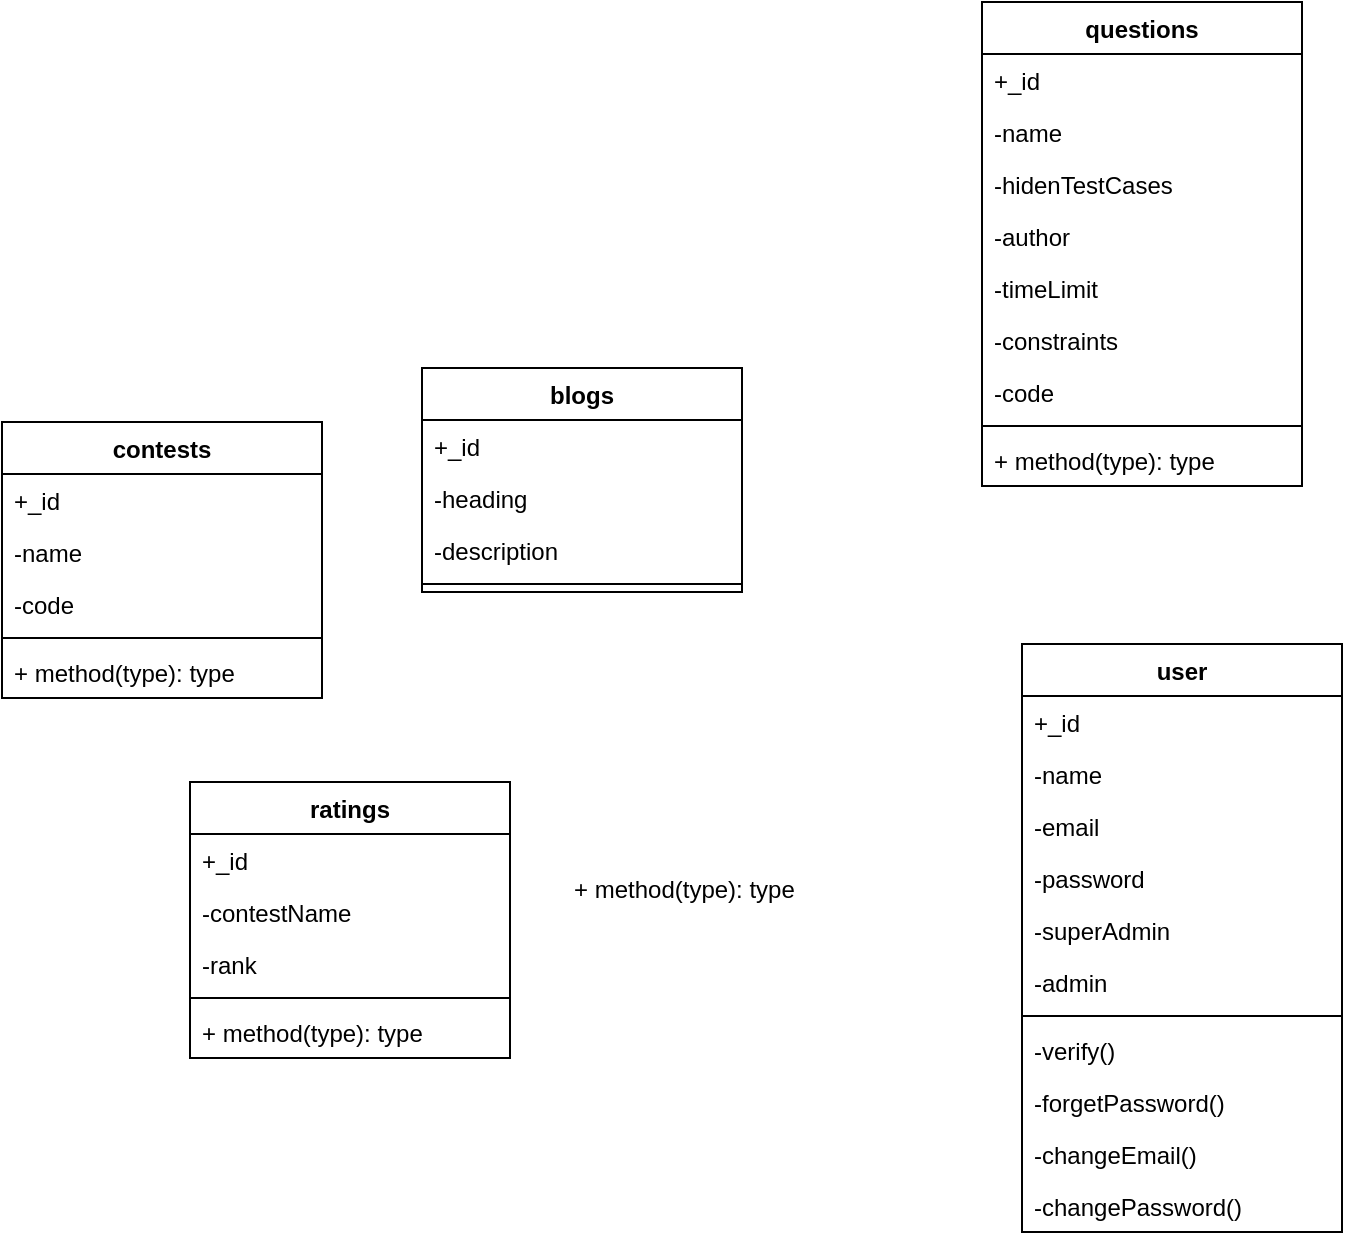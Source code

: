 <mxfile version="15.8.6" type="github"><diagram id="C5RBs43oDa-KdzZeNtuy" name="Page-1"><mxGraphModel dx="1736" dy="964" grid="1" gridSize="10" guides="1" tooltips="1" connect="1" arrows="1" fold="1" page="1" pageScale="1" pageWidth="827" pageHeight="1169" math="0" shadow="0"><root><mxCell id="WIyWlLk6GJQsqaUBKTNV-0"/><mxCell id="WIyWlLk6GJQsqaUBKTNV-1" parent="WIyWlLk6GJQsqaUBKTNV-0"/><mxCell id="bbhxy0CGrME2gn2JH6fB-3" value="user" style="swimlane;fontStyle=1;align=center;verticalAlign=top;childLayout=stackLayout;horizontal=1;startSize=26;horizontalStack=0;resizeParent=1;resizeParentMax=0;resizeLast=0;collapsible=1;marginBottom=0;" vertex="1" parent="WIyWlLk6GJQsqaUBKTNV-1"><mxGeometry x="670" y="411.002" width="160" height="294" as="geometry"/></mxCell><mxCell id="bbhxy0CGrME2gn2JH6fB-4" value="+_id" style="text;strokeColor=none;fillColor=none;align=left;verticalAlign=top;spacingLeft=4;spacingRight=4;overflow=hidden;rotatable=0;points=[[0,0.5],[1,0.5]];portConstraint=eastwest;" vertex="1" parent="bbhxy0CGrME2gn2JH6fB-3"><mxGeometry y="26" width="160" height="26" as="geometry"/></mxCell><mxCell id="bbhxy0CGrME2gn2JH6fB-12" value="-name" style="text;strokeColor=none;fillColor=none;align=left;verticalAlign=top;spacingLeft=4;spacingRight=4;overflow=hidden;rotatable=0;points=[[0,0.5],[1,0.5]];portConstraint=eastwest;" vertex="1" parent="bbhxy0CGrME2gn2JH6fB-3"><mxGeometry y="52" width="160" height="26" as="geometry"/></mxCell><mxCell id="bbhxy0CGrME2gn2JH6fB-24" value="-email" style="text;strokeColor=none;fillColor=none;align=left;verticalAlign=top;spacingLeft=4;spacingRight=4;overflow=hidden;rotatable=0;points=[[0,0.5],[1,0.5]];portConstraint=eastwest;" vertex="1" parent="bbhxy0CGrME2gn2JH6fB-3"><mxGeometry y="78" width="160" height="26" as="geometry"/></mxCell><mxCell id="bbhxy0CGrME2gn2JH6fB-13" value="-password" style="text;strokeColor=none;fillColor=none;align=left;verticalAlign=top;spacingLeft=4;spacingRight=4;overflow=hidden;rotatable=0;points=[[0,0.5],[1,0.5]];portConstraint=eastwest;" vertex="1" parent="bbhxy0CGrME2gn2JH6fB-3"><mxGeometry y="104" width="160" height="26" as="geometry"/></mxCell><mxCell id="bbhxy0CGrME2gn2JH6fB-14" value="-superAdmin" style="text;strokeColor=none;fillColor=none;align=left;verticalAlign=top;spacingLeft=4;spacingRight=4;overflow=hidden;rotatable=0;points=[[0,0.5],[1,0.5]];portConstraint=eastwest;" vertex="1" parent="bbhxy0CGrME2gn2JH6fB-3"><mxGeometry y="130" width="160" height="26" as="geometry"/></mxCell><mxCell id="bbhxy0CGrME2gn2JH6fB-15" value="-admin" style="text;strokeColor=none;fillColor=none;align=left;verticalAlign=top;spacingLeft=4;spacingRight=4;overflow=hidden;rotatable=0;points=[[0,0.5],[1,0.5]];portConstraint=eastwest;" vertex="1" parent="bbhxy0CGrME2gn2JH6fB-3"><mxGeometry y="156" width="160" height="26" as="geometry"/></mxCell><mxCell id="bbhxy0CGrME2gn2JH6fB-5" value="" style="line;strokeWidth=1;fillColor=none;align=left;verticalAlign=middle;spacingTop=-1;spacingLeft=3;spacingRight=3;rotatable=0;labelPosition=right;points=[];portConstraint=eastwest;" vertex="1" parent="bbhxy0CGrME2gn2JH6fB-3"><mxGeometry y="182" width="160" height="8" as="geometry"/></mxCell><mxCell id="bbhxy0CGrME2gn2JH6fB-16" value="-verify()" style="text;strokeColor=none;fillColor=none;align=left;verticalAlign=top;spacingLeft=4;spacingRight=4;overflow=hidden;rotatable=0;points=[[0,0.5],[1,0.5]];portConstraint=eastwest;" vertex="1" parent="bbhxy0CGrME2gn2JH6fB-3"><mxGeometry y="190" width="160" height="26" as="geometry"/></mxCell><mxCell id="bbhxy0CGrME2gn2JH6fB-19" value="-forgetPassword()" style="text;strokeColor=none;fillColor=none;align=left;verticalAlign=top;spacingLeft=4;spacingRight=4;overflow=hidden;rotatable=0;points=[[0,0.5],[1,0.5]];portConstraint=eastwest;" vertex="1" parent="bbhxy0CGrME2gn2JH6fB-3"><mxGeometry y="216" width="160" height="26" as="geometry"/></mxCell><mxCell id="bbhxy0CGrME2gn2JH6fB-18" value="-changeEmail()" style="text;strokeColor=none;fillColor=none;align=left;verticalAlign=top;spacingLeft=4;spacingRight=4;overflow=hidden;rotatable=0;points=[[0,0.5],[1,0.5]];portConstraint=eastwest;" vertex="1" parent="bbhxy0CGrME2gn2JH6fB-3"><mxGeometry y="242" width="160" height="26" as="geometry"/></mxCell><mxCell id="bbhxy0CGrME2gn2JH6fB-17" value="-changePassword()" style="text;strokeColor=none;fillColor=none;align=left;verticalAlign=top;spacingLeft=4;spacingRight=4;overflow=hidden;rotatable=0;points=[[0,0.5],[1,0.5]];portConstraint=eastwest;" vertex="1" parent="bbhxy0CGrME2gn2JH6fB-3"><mxGeometry y="268" width="160" height="26" as="geometry"/></mxCell><mxCell id="bbhxy0CGrME2gn2JH6fB-20" value="contests" style="swimlane;fontStyle=1;align=center;verticalAlign=top;childLayout=stackLayout;horizontal=1;startSize=26;horizontalStack=0;resizeParent=1;resizeParentMax=0;resizeLast=0;collapsible=1;marginBottom=0;" vertex="1" parent="WIyWlLk6GJQsqaUBKTNV-1"><mxGeometry x="160" y="300" width="160" height="138" as="geometry"/></mxCell><mxCell id="bbhxy0CGrME2gn2JH6fB-25" value="+_id" style="text;strokeColor=none;fillColor=none;align=left;verticalAlign=top;spacingLeft=4;spacingRight=4;overflow=hidden;rotatable=0;points=[[0,0.5],[1,0.5]];portConstraint=eastwest;" vertex="1" parent="bbhxy0CGrME2gn2JH6fB-20"><mxGeometry y="26" width="160" height="26" as="geometry"/></mxCell><mxCell id="bbhxy0CGrME2gn2JH6fB-26" value="-name" style="text;strokeColor=none;fillColor=none;align=left;verticalAlign=top;spacingLeft=4;spacingRight=4;overflow=hidden;rotatable=0;points=[[0,0.5],[1,0.5]];portConstraint=eastwest;" vertex="1" parent="bbhxy0CGrME2gn2JH6fB-20"><mxGeometry y="52" width="160" height="26" as="geometry"/></mxCell><mxCell id="bbhxy0CGrME2gn2JH6fB-27" value="-code" style="text;strokeColor=none;fillColor=none;align=left;verticalAlign=top;spacingLeft=4;spacingRight=4;overflow=hidden;rotatable=0;points=[[0,0.5],[1,0.5]];portConstraint=eastwest;" vertex="1" parent="bbhxy0CGrME2gn2JH6fB-20"><mxGeometry y="78" width="160" height="26" as="geometry"/></mxCell><mxCell id="bbhxy0CGrME2gn2JH6fB-22" value="" style="line;strokeWidth=1;fillColor=none;align=left;verticalAlign=middle;spacingTop=-1;spacingLeft=3;spacingRight=3;rotatable=0;labelPosition=right;points=[];portConstraint=eastwest;" vertex="1" parent="bbhxy0CGrME2gn2JH6fB-20"><mxGeometry y="104" width="160" height="8" as="geometry"/></mxCell><mxCell id="bbhxy0CGrME2gn2JH6fB-23" value="+ method(type): type" style="text;strokeColor=none;fillColor=none;align=left;verticalAlign=top;spacingLeft=4;spacingRight=4;overflow=hidden;rotatable=0;points=[[0,0.5],[1,0.5]];portConstraint=eastwest;" vertex="1" parent="bbhxy0CGrME2gn2JH6fB-20"><mxGeometry y="112" width="160" height="26" as="geometry"/></mxCell><mxCell id="bbhxy0CGrME2gn2JH6fB-28" value="blogs" style="swimlane;fontStyle=1;align=center;verticalAlign=top;childLayout=stackLayout;horizontal=1;startSize=26;horizontalStack=0;resizeParent=1;resizeParentMax=0;resizeLast=0;collapsible=1;marginBottom=0;" vertex="1" parent="WIyWlLk6GJQsqaUBKTNV-1"><mxGeometry x="370" y="273" width="160" height="112" as="geometry"/></mxCell><mxCell id="bbhxy0CGrME2gn2JH6fB-29" value="+_id" style="text;strokeColor=none;fillColor=none;align=left;verticalAlign=top;spacingLeft=4;spacingRight=4;overflow=hidden;rotatable=0;points=[[0,0.5],[1,0.5]];portConstraint=eastwest;" vertex="1" parent="bbhxy0CGrME2gn2JH6fB-28"><mxGeometry y="26" width="160" height="26" as="geometry"/></mxCell><mxCell id="bbhxy0CGrME2gn2JH6fB-30" value="-heading" style="text;strokeColor=none;fillColor=none;align=left;verticalAlign=top;spacingLeft=4;spacingRight=4;overflow=hidden;rotatable=0;points=[[0,0.5],[1,0.5]];portConstraint=eastwest;" vertex="1" parent="bbhxy0CGrME2gn2JH6fB-28"><mxGeometry y="52" width="160" height="26" as="geometry"/></mxCell><mxCell id="bbhxy0CGrME2gn2JH6fB-31" value="-description" style="text;strokeColor=none;fillColor=none;align=left;verticalAlign=top;spacingLeft=4;spacingRight=4;overflow=hidden;rotatable=0;points=[[0,0.5],[1,0.5]];portConstraint=eastwest;" vertex="1" parent="bbhxy0CGrME2gn2JH6fB-28"><mxGeometry y="78" width="160" height="26" as="geometry"/></mxCell><mxCell id="bbhxy0CGrME2gn2JH6fB-32" value="" style="line;strokeWidth=1;fillColor=none;align=left;verticalAlign=middle;spacingTop=-1;spacingLeft=3;spacingRight=3;rotatable=0;labelPosition=right;points=[];portConstraint=eastwest;" vertex="1" parent="bbhxy0CGrME2gn2JH6fB-28"><mxGeometry y="104" width="160" height="8" as="geometry"/></mxCell><mxCell id="bbhxy0CGrME2gn2JH6fB-34" value="ratings" style="swimlane;fontStyle=1;align=center;verticalAlign=top;childLayout=stackLayout;horizontal=1;startSize=26;horizontalStack=0;resizeParent=1;resizeParentMax=0;resizeLast=0;collapsible=1;marginBottom=0;" vertex="1" parent="WIyWlLk6GJQsqaUBKTNV-1"><mxGeometry x="254" y="480" width="160" height="138" as="geometry"/></mxCell><mxCell id="bbhxy0CGrME2gn2JH6fB-35" value="+_id" style="text;strokeColor=none;fillColor=none;align=left;verticalAlign=top;spacingLeft=4;spacingRight=4;overflow=hidden;rotatable=0;points=[[0,0.5],[1,0.5]];portConstraint=eastwest;" vertex="1" parent="bbhxy0CGrME2gn2JH6fB-34"><mxGeometry y="26" width="160" height="26" as="geometry"/></mxCell><mxCell id="bbhxy0CGrME2gn2JH6fB-36" value="-contestName" style="text;strokeColor=none;fillColor=none;align=left;verticalAlign=top;spacingLeft=4;spacingRight=4;overflow=hidden;rotatable=0;points=[[0,0.5],[1,0.5]];portConstraint=eastwest;" vertex="1" parent="bbhxy0CGrME2gn2JH6fB-34"><mxGeometry y="52" width="160" height="26" as="geometry"/></mxCell><mxCell id="bbhxy0CGrME2gn2JH6fB-37" value="-rank" style="text;strokeColor=none;fillColor=none;align=left;verticalAlign=top;spacingLeft=4;spacingRight=4;overflow=hidden;rotatable=0;points=[[0,0.5],[1,0.5]];portConstraint=eastwest;" vertex="1" parent="bbhxy0CGrME2gn2JH6fB-34"><mxGeometry y="78" width="160" height="26" as="geometry"/></mxCell><mxCell id="bbhxy0CGrME2gn2JH6fB-38" value="" style="line;strokeWidth=1;fillColor=none;align=left;verticalAlign=middle;spacingTop=-1;spacingLeft=3;spacingRight=3;rotatable=0;labelPosition=right;points=[];portConstraint=eastwest;" vertex="1" parent="bbhxy0CGrME2gn2JH6fB-34"><mxGeometry y="104" width="160" height="8" as="geometry"/></mxCell><mxCell id="bbhxy0CGrME2gn2JH6fB-39" value="+ method(type): type" style="text;strokeColor=none;fillColor=none;align=left;verticalAlign=top;spacingLeft=4;spacingRight=4;overflow=hidden;rotatable=0;points=[[0,0.5],[1,0.5]];portConstraint=eastwest;" vertex="1" parent="bbhxy0CGrME2gn2JH6fB-34"><mxGeometry y="112" width="160" height="26" as="geometry"/></mxCell><mxCell id="bbhxy0CGrME2gn2JH6fB-40" value="questions" style="swimlane;fontStyle=1;align=center;verticalAlign=top;childLayout=stackLayout;horizontal=1;startSize=26;horizontalStack=0;resizeParent=1;resizeParentMax=0;resizeLast=0;collapsible=1;marginBottom=0;" vertex="1" parent="WIyWlLk6GJQsqaUBKTNV-1"><mxGeometry x="650" y="90" width="160" height="242" as="geometry"/></mxCell><mxCell id="bbhxy0CGrME2gn2JH6fB-44" value="+_id" style="text;strokeColor=none;fillColor=none;align=left;verticalAlign=top;spacingLeft=4;spacingRight=4;overflow=hidden;rotatable=0;points=[[0,0.5],[1,0.5]];portConstraint=eastwest;" vertex="1" parent="bbhxy0CGrME2gn2JH6fB-40"><mxGeometry y="26" width="160" height="26" as="geometry"/></mxCell><mxCell id="bbhxy0CGrME2gn2JH6fB-45" value="-name" style="text;strokeColor=none;fillColor=none;align=left;verticalAlign=top;spacingLeft=4;spacingRight=4;overflow=hidden;rotatable=0;points=[[0,0.5],[1,0.5]];portConstraint=eastwest;" vertex="1" parent="bbhxy0CGrME2gn2JH6fB-40"><mxGeometry y="52" width="160" height="26" as="geometry"/></mxCell><mxCell id="bbhxy0CGrME2gn2JH6fB-50" value="-hidenTestCases" style="text;strokeColor=none;fillColor=none;align=left;verticalAlign=top;spacingLeft=4;spacingRight=4;overflow=hidden;rotatable=0;points=[[0,0.5],[1,0.5]];portConstraint=eastwest;" vertex="1" parent="bbhxy0CGrME2gn2JH6fB-40"><mxGeometry y="78" width="160" height="26" as="geometry"/></mxCell><mxCell id="bbhxy0CGrME2gn2JH6fB-49" value="-author" style="text;strokeColor=none;fillColor=none;align=left;verticalAlign=top;spacingLeft=4;spacingRight=4;overflow=hidden;rotatable=0;points=[[0,0.5],[1,0.5]];portConstraint=eastwest;" vertex="1" parent="bbhxy0CGrME2gn2JH6fB-40"><mxGeometry y="104" width="160" height="26" as="geometry"/></mxCell><mxCell id="bbhxy0CGrME2gn2JH6fB-48" value="-timeLimit" style="text;strokeColor=none;fillColor=none;align=left;verticalAlign=top;spacingLeft=4;spacingRight=4;overflow=hidden;rotatable=0;points=[[0,0.5],[1,0.5]];portConstraint=eastwest;" vertex="1" parent="bbhxy0CGrME2gn2JH6fB-40"><mxGeometry y="130" width="160" height="26" as="geometry"/></mxCell><mxCell id="bbhxy0CGrME2gn2JH6fB-47" value="-constraints" style="text;strokeColor=none;fillColor=none;align=left;verticalAlign=top;spacingLeft=4;spacingRight=4;overflow=hidden;rotatable=0;points=[[0,0.5],[1,0.5]];portConstraint=eastwest;" vertex="1" parent="bbhxy0CGrME2gn2JH6fB-40"><mxGeometry y="156" width="160" height="26" as="geometry"/></mxCell><mxCell id="bbhxy0CGrME2gn2JH6fB-46" value="-code" style="text;strokeColor=none;fillColor=none;align=left;verticalAlign=top;spacingLeft=4;spacingRight=4;overflow=hidden;rotatable=0;points=[[0,0.5],[1,0.5]];portConstraint=eastwest;" vertex="1" parent="bbhxy0CGrME2gn2JH6fB-40"><mxGeometry y="182" width="160" height="26" as="geometry"/></mxCell><mxCell id="bbhxy0CGrME2gn2JH6fB-42" value="" style="line;strokeWidth=1;fillColor=none;align=left;verticalAlign=middle;spacingTop=-1;spacingLeft=3;spacingRight=3;rotatable=0;labelPosition=right;points=[];portConstraint=eastwest;" vertex="1" parent="bbhxy0CGrME2gn2JH6fB-40"><mxGeometry y="208" width="160" height="8" as="geometry"/></mxCell><mxCell id="bbhxy0CGrME2gn2JH6fB-43" value="+ method(type): type" style="text;strokeColor=none;fillColor=none;align=left;verticalAlign=top;spacingLeft=4;spacingRight=4;overflow=hidden;rotatable=0;points=[[0,0.5],[1,0.5]];portConstraint=eastwest;" vertex="1" parent="bbhxy0CGrME2gn2JH6fB-40"><mxGeometry y="216" width="160" height="26" as="geometry"/></mxCell><mxCell id="bbhxy0CGrME2gn2JH6fB-33" value="+ method(type): type" style="text;strokeColor=none;fillColor=none;align=left;verticalAlign=top;spacingLeft=4;spacingRight=4;overflow=hidden;rotatable=0;points=[[0,0.5],[1,0.5]];portConstraint=eastwest;" vertex="1" parent="WIyWlLk6GJQsqaUBKTNV-1"><mxGeometry x="440" y="520" width="160" height="26" as="geometry"/></mxCell></root></mxGraphModel></diagram></mxfile>